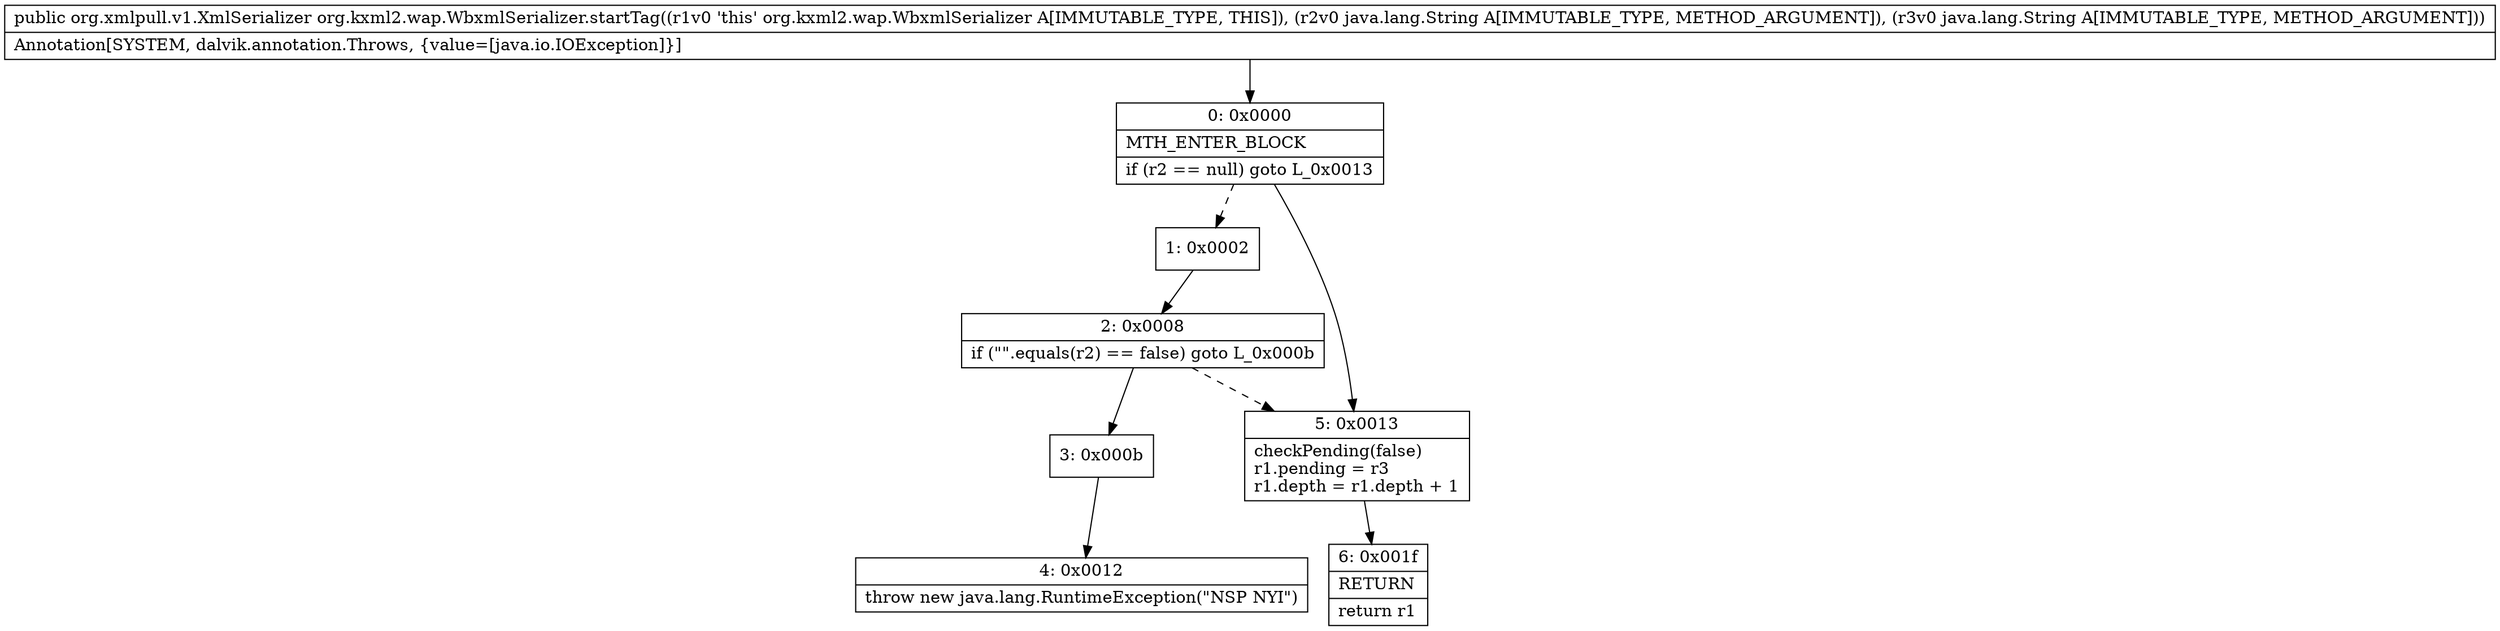 digraph "CFG fororg.kxml2.wap.WbxmlSerializer.startTag(Ljava\/lang\/String;Ljava\/lang\/String;)Lorg\/xmlpull\/v1\/XmlSerializer;" {
Node_0 [shape=record,label="{0\:\ 0x0000|MTH_ENTER_BLOCK\l|if (r2 == null) goto L_0x0013\l}"];
Node_1 [shape=record,label="{1\:\ 0x0002}"];
Node_2 [shape=record,label="{2\:\ 0x0008|if (\"\".equals(r2) == false) goto L_0x000b\l}"];
Node_3 [shape=record,label="{3\:\ 0x000b}"];
Node_4 [shape=record,label="{4\:\ 0x0012|throw new java.lang.RuntimeException(\"NSP NYI\")\l}"];
Node_5 [shape=record,label="{5\:\ 0x0013|checkPending(false)\lr1.pending = r3\lr1.depth = r1.depth + 1\l}"];
Node_6 [shape=record,label="{6\:\ 0x001f|RETURN\l|return r1\l}"];
MethodNode[shape=record,label="{public org.xmlpull.v1.XmlSerializer org.kxml2.wap.WbxmlSerializer.startTag((r1v0 'this' org.kxml2.wap.WbxmlSerializer A[IMMUTABLE_TYPE, THIS]), (r2v0 java.lang.String A[IMMUTABLE_TYPE, METHOD_ARGUMENT]), (r3v0 java.lang.String A[IMMUTABLE_TYPE, METHOD_ARGUMENT]))  | Annotation[SYSTEM, dalvik.annotation.Throws, \{value=[java.io.IOException]\}]\l}"];
MethodNode -> Node_0;
Node_0 -> Node_1[style=dashed];
Node_0 -> Node_5;
Node_1 -> Node_2;
Node_2 -> Node_3;
Node_2 -> Node_5[style=dashed];
Node_3 -> Node_4;
Node_5 -> Node_6;
}

